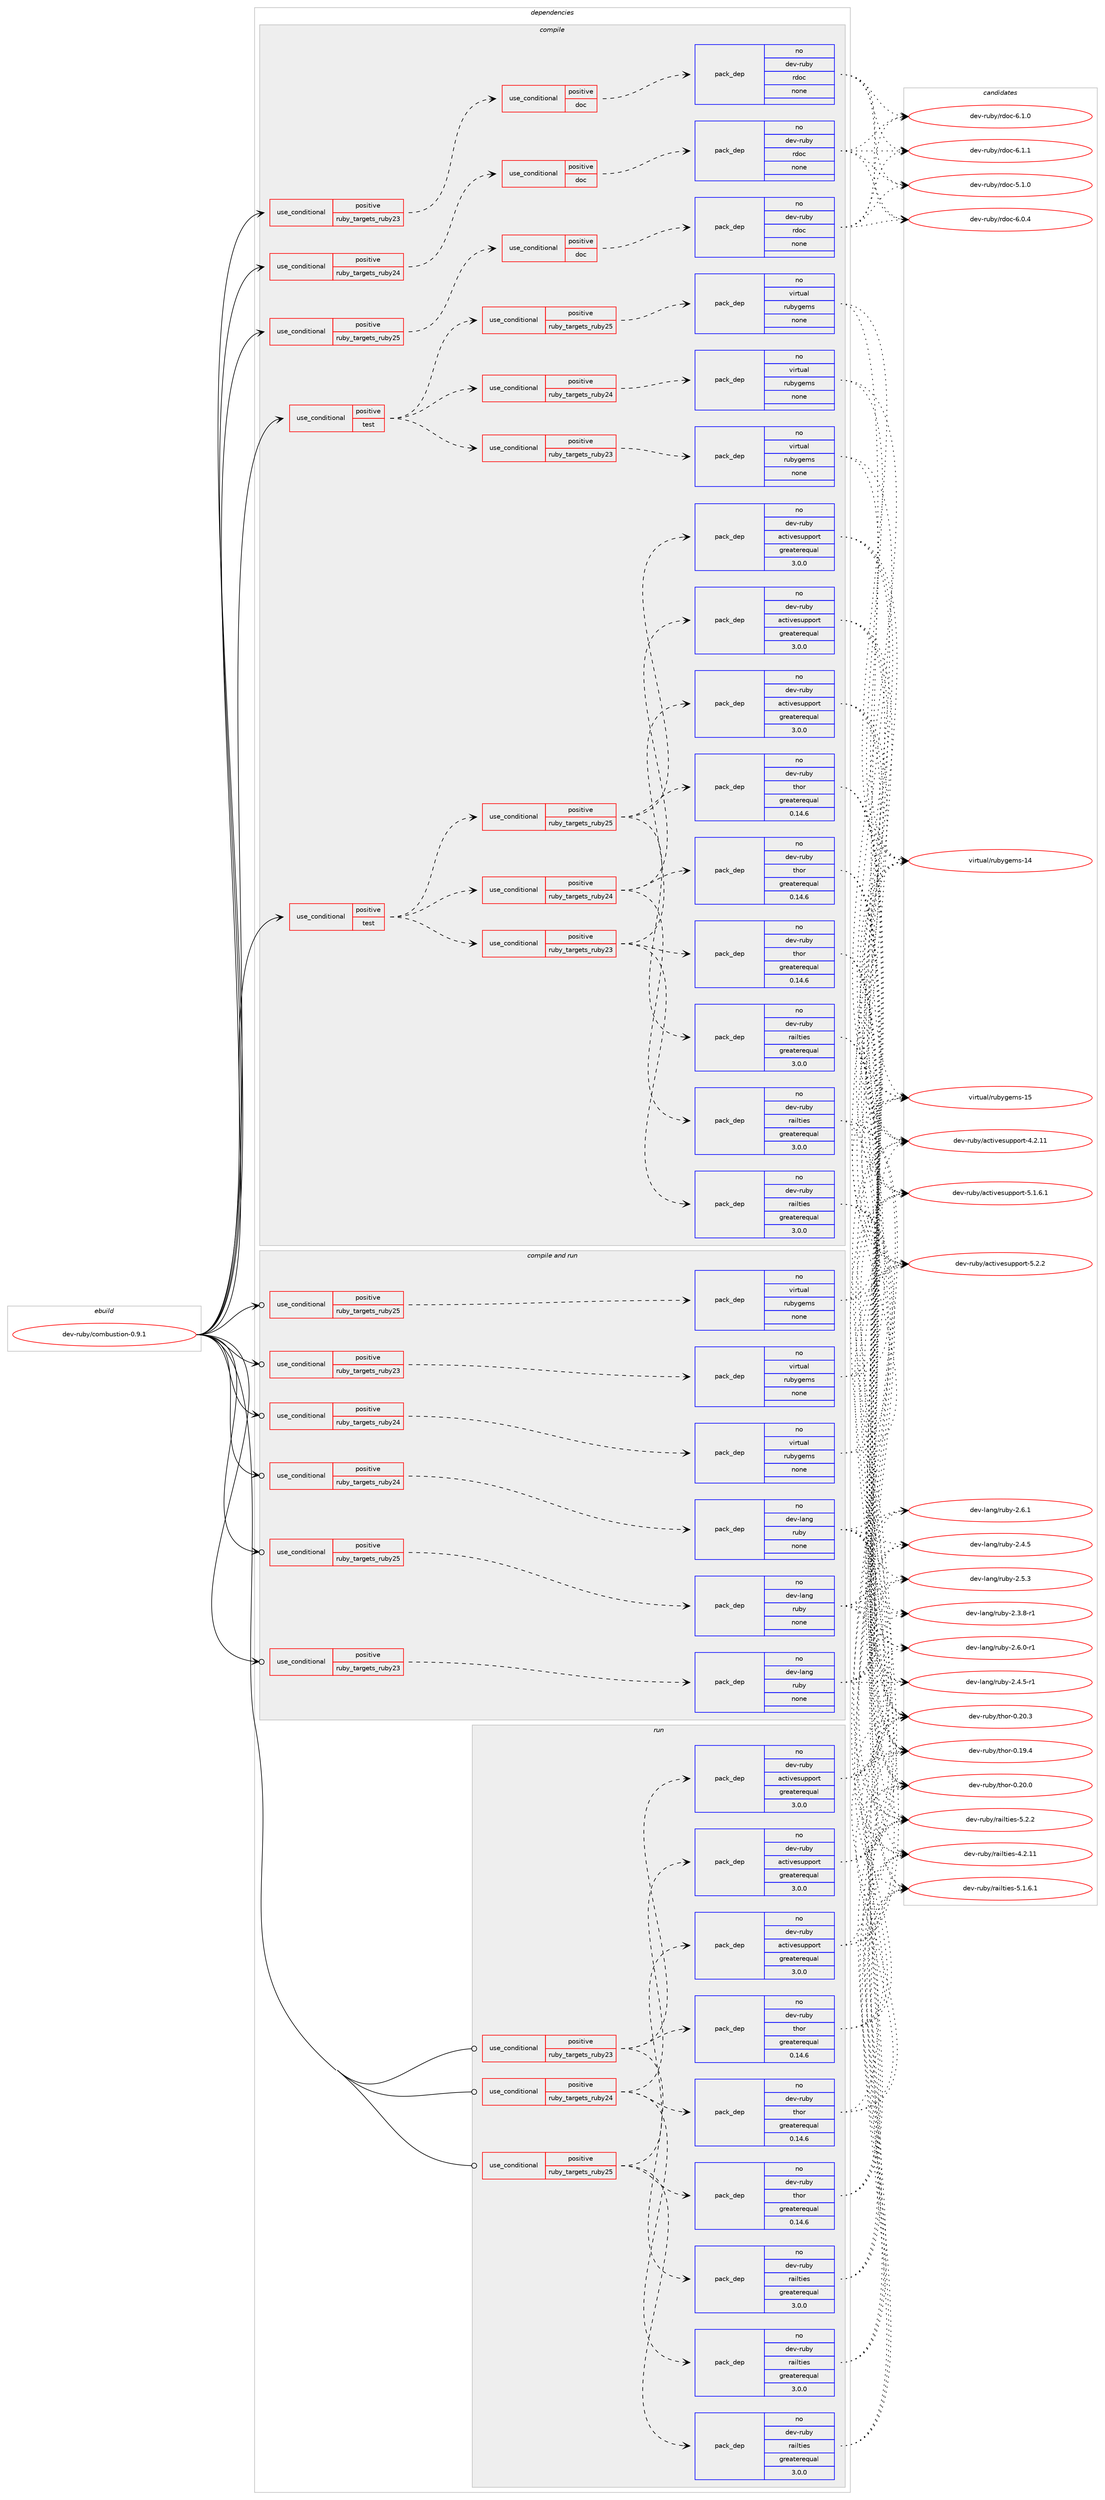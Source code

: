 digraph prolog {

# *************
# Graph options
# *************

newrank=true;
concentrate=true;
compound=true;
graph [rankdir=LR,fontname=Helvetica,fontsize=10,ranksep=1.5];#, ranksep=2.5, nodesep=0.2];
edge  [arrowhead=vee];
node  [fontname=Helvetica,fontsize=10];

# **********
# The ebuild
# **********

subgraph cluster_leftcol {
color=gray;
rank=same;
label=<<i>ebuild</i>>;
id [label="dev-ruby/combustion-0.9.1", color=red, width=4, href="../dev-ruby/combustion-0.9.1.svg"];
}

# ****************
# The dependencies
# ****************

subgraph cluster_midcol {
color=gray;
label=<<i>dependencies</i>>;
subgraph cluster_compile {
fillcolor="#eeeeee";
style=filled;
label=<<i>compile</i>>;
subgraph cond396725 {
dependency1487584 [label=<<TABLE BORDER="0" CELLBORDER="1" CELLSPACING="0" CELLPADDING="4"><TR><TD ROWSPAN="3" CELLPADDING="10">use_conditional</TD></TR><TR><TD>positive</TD></TR><TR><TD>ruby_targets_ruby23</TD></TR></TABLE>>, shape=none, color=red];
subgraph cond396726 {
dependency1487585 [label=<<TABLE BORDER="0" CELLBORDER="1" CELLSPACING="0" CELLPADDING="4"><TR><TD ROWSPAN="3" CELLPADDING="10">use_conditional</TD></TR><TR><TD>positive</TD></TR><TR><TD>doc</TD></TR></TABLE>>, shape=none, color=red];
subgraph pack1067415 {
dependency1487586 [label=<<TABLE BORDER="0" CELLBORDER="1" CELLSPACING="0" CELLPADDING="4" WIDTH="220"><TR><TD ROWSPAN="6" CELLPADDING="30">pack_dep</TD></TR><TR><TD WIDTH="110">no</TD></TR><TR><TD>dev-ruby</TD></TR><TR><TD>rdoc</TD></TR><TR><TD>none</TD></TR><TR><TD></TD></TR></TABLE>>, shape=none, color=blue];
}
dependency1487585:e -> dependency1487586:w [weight=20,style="dashed",arrowhead="vee"];
}
dependency1487584:e -> dependency1487585:w [weight=20,style="dashed",arrowhead="vee"];
}
id:e -> dependency1487584:w [weight=20,style="solid",arrowhead="vee"];
subgraph cond396727 {
dependency1487587 [label=<<TABLE BORDER="0" CELLBORDER="1" CELLSPACING="0" CELLPADDING="4"><TR><TD ROWSPAN="3" CELLPADDING="10">use_conditional</TD></TR><TR><TD>positive</TD></TR><TR><TD>ruby_targets_ruby24</TD></TR></TABLE>>, shape=none, color=red];
subgraph cond396728 {
dependency1487588 [label=<<TABLE BORDER="0" CELLBORDER="1" CELLSPACING="0" CELLPADDING="4"><TR><TD ROWSPAN="3" CELLPADDING="10">use_conditional</TD></TR><TR><TD>positive</TD></TR><TR><TD>doc</TD></TR></TABLE>>, shape=none, color=red];
subgraph pack1067416 {
dependency1487589 [label=<<TABLE BORDER="0" CELLBORDER="1" CELLSPACING="0" CELLPADDING="4" WIDTH="220"><TR><TD ROWSPAN="6" CELLPADDING="30">pack_dep</TD></TR><TR><TD WIDTH="110">no</TD></TR><TR><TD>dev-ruby</TD></TR><TR><TD>rdoc</TD></TR><TR><TD>none</TD></TR><TR><TD></TD></TR></TABLE>>, shape=none, color=blue];
}
dependency1487588:e -> dependency1487589:w [weight=20,style="dashed",arrowhead="vee"];
}
dependency1487587:e -> dependency1487588:w [weight=20,style="dashed",arrowhead="vee"];
}
id:e -> dependency1487587:w [weight=20,style="solid",arrowhead="vee"];
subgraph cond396729 {
dependency1487590 [label=<<TABLE BORDER="0" CELLBORDER="1" CELLSPACING="0" CELLPADDING="4"><TR><TD ROWSPAN="3" CELLPADDING="10">use_conditional</TD></TR><TR><TD>positive</TD></TR><TR><TD>ruby_targets_ruby25</TD></TR></TABLE>>, shape=none, color=red];
subgraph cond396730 {
dependency1487591 [label=<<TABLE BORDER="0" CELLBORDER="1" CELLSPACING="0" CELLPADDING="4"><TR><TD ROWSPAN="3" CELLPADDING="10">use_conditional</TD></TR><TR><TD>positive</TD></TR><TR><TD>doc</TD></TR></TABLE>>, shape=none, color=red];
subgraph pack1067417 {
dependency1487592 [label=<<TABLE BORDER="0" CELLBORDER="1" CELLSPACING="0" CELLPADDING="4" WIDTH="220"><TR><TD ROWSPAN="6" CELLPADDING="30">pack_dep</TD></TR><TR><TD WIDTH="110">no</TD></TR><TR><TD>dev-ruby</TD></TR><TR><TD>rdoc</TD></TR><TR><TD>none</TD></TR><TR><TD></TD></TR></TABLE>>, shape=none, color=blue];
}
dependency1487591:e -> dependency1487592:w [weight=20,style="dashed",arrowhead="vee"];
}
dependency1487590:e -> dependency1487591:w [weight=20,style="dashed",arrowhead="vee"];
}
id:e -> dependency1487590:w [weight=20,style="solid",arrowhead="vee"];
subgraph cond396731 {
dependency1487593 [label=<<TABLE BORDER="0" CELLBORDER="1" CELLSPACING="0" CELLPADDING="4"><TR><TD ROWSPAN="3" CELLPADDING="10">use_conditional</TD></TR><TR><TD>positive</TD></TR><TR><TD>test</TD></TR></TABLE>>, shape=none, color=red];
subgraph cond396732 {
dependency1487594 [label=<<TABLE BORDER="0" CELLBORDER="1" CELLSPACING="0" CELLPADDING="4"><TR><TD ROWSPAN="3" CELLPADDING="10">use_conditional</TD></TR><TR><TD>positive</TD></TR><TR><TD>ruby_targets_ruby23</TD></TR></TABLE>>, shape=none, color=red];
subgraph pack1067418 {
dependency1487595 [label=<<TABLE BORDER="0" CELLBORDER="1" CELLSPACING="0" CELLPADDING="4" WIDTH="220"><TR><TD ROWSPAN="6" CELLPADDING="30">pack_dep</TD></TR><TR><TD WIDTH="110">no</TD></TR><TR><TD>dev-ruby</TD></TR><TR><TD>activesupport</TD></TR><TR><TD>greaterequal</TD></TR><TR><TD>3.0.0</TD></TR></TABLE>>, shape=none, color=blue];
}
dependency1487594:e -> dependency1487595:w [weight=20,style="dashed",arrowhead="vee"];
subgraph pack1067419 {
dependency1487596 [label=<<TABLE BORDER="0" CELLBORDER="1" CELLSPACING="0" CELLPADDING="4" WIDTH="220"><TR><TD ROWSPAN="6" CELLPADDING="30">pack_dep</TD></TR><TR><TD WIDTH="110">no</TD></TR><TR><TD>dev-ruby</TD></TR><TR><TD>railties</TD></TR><TR><TD>greaterequal</TD></TR><TR><TD>3.0.0</TD></TR></TABLE>>, shape=none, color=blue];
}
dependency1487594:e -> dependency1487596:w [weight=20,style="dashed",arrowhead="vee"];
subgraph pack1067420 {
dependency1487597 [label=<<TABLE BORDER="0" CELLBORDER="1" CELLSPACING="0" CELLPADDING="4" WIDTH="220"><TR><TD ROWSPAN="6" CELLPADDING="30">pack_dep</TD></TR><TR><TD WIDTH="110">no</TD></TR><TR><TD>dev-ruby</TD></TR><TR><TD>thor</TD></TR><TR><TD>greaterequal</TD></TR><TR><TD>0.14.6</TD></TR></TABLE>>, shape=none, color=blue];
}
dependency1487594:e -> dependency1487597:w [weight=20,style="dashed",arrowhead="vee"];
}
dependency1487593:e -> dependency1487594:w [weight=20,style="dashed",arrowhead="vee"];
subgraph cond396733 {
dependency1487598 [label=<<TABLE BORDER="0" CELLBORDER="1" CELLSPACING="0" CELLPADDING="4"><TR><TD ROWSPAN="3" CELLPADDING="10">use_conditional</TD></TR><TR><TD>positive</TD></TR><TR><TD>ruby_targets_ruby24</TD></TR></TABLE>>, shape=none, color=red];
subgraph pack1067421 {
dependency1487599 [label=<<TABLE BORDER="0" CELLBORDER="1" CELLSPACING="0" CELLPADDING="4" WIDTH="220"><TR><TD ROWSPAN="6" CELLPADDING="30">pack_dep</TD></TR><TR><TD WIDTH="110">no</TD></TR><TR><TD>dev-ruby</TD></TR><TR><TD>activesupport</TD></TR><TR><TD>greaterequal</TD></TR><TR><TD>3.0.0</TD></TR></TABLE>>, shape=none, color=blue];
}
dependency1487598:e -> dependency1487599:w [weight=20,style="dashed",arrowhead="vee"];
subgraph pack1067422 {
dependency1487600 [label=<<TABLE BORDER="0" CELLBORDER="1" CELLSPACING="0" CELLPADDING="4" WIDTH="220"><TR><TD ROWSPAN="6" CELLPADDING="30">pack_dep</TD></TR><TR><TD WIDTH="110">no</TD></TR><TR><TD>dev-ruby</TD></TR><TR><TD>railties</TD></TR><TR><TD>greaterequal</TD></TR><TR><TD>3.0.0</TD></TR></TABLE>>, shape=none, color=blue];
}
dependency1487598:e -> dependency1487600:w [weight=20,style="dashed",arrowhead="vee"];
subgraph pack1067423 {
dependency1487601 [label=<<TABLE BORDER="0" CELLBORDER="1" CELLSPACING="0" CELLPADDING="4" WIDTH="220"><TR><TD ROWSPAN="6" CELLPADDING="30">pack_dep</TD></TR><TR><TD WIDTH="110">no</TD></TR><TR><TD>dev-ruby</TD></TR><TR><TD>thor</TD></TR><TR><TD>greaterequal</TD></TR><TR><TD>0.14.6</TD></TR></TABLE>>, shape=none, color=blue];
}
dependency1487598:e -> dependency1487601:w [weight=20,style="dashed",arrowhead="vee"];
}
dependency1487593:e -> dependency1487598:w [weight=20,style="dashed",arrowhead="vee"];
subgraph cond396734 {
dependency1487602 [label=<<TABLE BORDER="0" CELLBORDER="1" CELLSPACING="0" CELLPADDING="4"><TR><TD ROWSPAN="3" CELLPADDING="10">use_conditional</TD></TR><TR><TD>positive</TD></TR><TR><TD>ruby_targets_ruby25</TD></TR></TABLE>>, shape=none, color=red];
subgraph pack1067424 {
dependency1487603 [label=<<TABLE BORDER="0" CELLBORDER="1" CELLSPACING="0" CELLPADDING="4" WIDTH="220"><TR><TD ROWSPAN="6" CELLPADDING="30">pack_dep</TD></TR><TR><TD WIDTH="110">no</TD></TR><TR><TD>dev-ruby</TD></TR><TR><TD>activesupport</TD></TR><TR><TD>greaterequal</TD></TR><TR><TD>3.0.0</TD></TR></TABLE>>, shape=none, color=blue];
}
dependency1487602:e -> dependency1487603:w [weight=20,style="dashed",arrowhead="vee"];
subgraph pack1067425 {
dependency1487604 [label=<<TABLE BORDER="0" CELLBORDER="1" CELLSPACING="0" CELLPADDING="4" WIDTH="220"><TR><TD ROWSPAN="6" CELLPADDING="30">pack_dep</TD></TR><TR><TD WIDTH="110">no</TD></TR><TR><TD>dev-ruby</TD></TR><TR><TD>railties</TD></TR><TR><TD>greaterequal</TD></TR><TR><TD>3.0.0</TD></TR></TABLE>>, shape=none, color=blue];
}
dependency1487602:e -> dependency1487604:w [weight=20,style="dashed",arrowhead="vee"];
subgraph pack1067426 {
dependency1487605 [label=<<TABLE BORDER="0" CELLBORDER="1" CELLSPACING="0" CELLPADDING="4" WIDTH="220"><TR><TD ROWSPAN="6" CELLPADDING="30">pack_dep</TD></TR><TR><TD WIDTH="110">no</TD></TR><TR><TD>dev-ruby</TD></TR><TR><TD>thor</TD></TR><TR><TD>greaterequal</TD></TR><TR><TD>0.14.6</TD></TR></TABLE>>, shape=none, color=blue];
}
dependency1487602:e -> dependency1487605:w [weight=20,style="dashed",arrowhead="vee"];
}
dependency1487593:e -> dependency1487602:w [weight=20,style="dashed",arrowhead="vee"];
}
id:e -> dependency1487593:w [weight=20,style="solid",arrowhead="vee"];
subgraph cond396735 {
dependency1487606 [label=<<TABLE BORDER="0" CELLBORDER="1" CELLSPACING="0" CELLPADDING="4"><TR><TD ROWSPAN="3" CELLPADDING="10">use_conditional</TD></TR><TR><TD>positive</TD></TR><TR><TD>test</TD></TR></TABLE>>, shape=none, color=red];
subgraph cond396736 {
dependency1487607 [label=<<TABLE BORDER="0" CELLBORDER="1" CELLSPACING="0" CELLPADDING="4"><TR><TD ROWSPAN="3" CELLPADDING="10">use_conditional</TD></TR><TR><TD>positive</TD></TR><TR><TD>ruby_targets_ruby23</TD></TR></TABLE>>, shape=none, color=red];
subgraph pack1067427 {
dependency1487608 [label=<<TABLE BORDER="0" CELLBORDER="1" CELLSPACING="0" CELLPADDING="4" WIDTH="220"><TR><TD ROWSPAN="6" CELLPADDING="30">pack_dep</TD></TR><TR><TD WIDTH="110">no</TD></TR><TR><TD>virtual</TD></TR><TR><TD>rubygems</TD></TR><TR><TD>none</TD></TR><TR><TD></TD></TR></TABLE>>, shape=none, color=blue];
}
dependency1487607:e -> dependency1487608:w [weight=20,style="dashed",arrowhead="vee"];
}
dependency1487606:e -> dependency1487607:w [weight=20,style="dashed",arrowhead="vee"];
subgraph cond396737 {
dependency1487609 [label=<<TABLE BORDER="0" CELLBORDER="1" CELLSPACING="0" CELLPADDING="4"><TR><TD ROWSPAN="3" CELLPADDING="10">use_conditional</TD></TR><TR><TD>positive</TD></TR><TR><TD>ruby_targets_ruby24</TD></TR></TABLE>>, shape=none, color=red];
subgraph pack1067428 {
dependency1487610 [label=<<TABLE BORDER="0" CELLBORDER="1" CELLSPACING="0" CELLPADDING="4" WIDTH="220"><TR><TD ROWSPAN="6" CELLPADDING="30">pack_dep</TD></TR><TR><TD WIDTH="110">no</TD></TR><TR><TD>virtual</TD></TR><TR><TD>rubygems</TD></TR><TR><TD>none</TD></TR><TR><TD></TD></TR></TABLE>>, shape=none, color=blue];
}
dependency1487609:e -> dependency1487610:w [weight=20,style="dashed",arrowhead="vee"];
}
dependency1487606:e -> dependency1487609:w [weight=20,style="dashed",arrowhead="vee"];
subgraph cond396738 {
dependency1487611 [label=<<TABLE BORDER="0" CELLBORDER="1" CELLSPACING="0" CELLPADDING="4"><TR><TD ROWSPAN="3" CELLPADDING="10">use_conditional</TD></TR><TR><TD>positive</TD></TR><TR><TD>ruby_targets_ruby25</TD></TR></TABLE>>, shape=none, color=red];
subgraph pack1067429 {
dependency1487612 [label=<<TABLE BORDER="0" CELLBORDER="1" CELLSPACING="0" CELLPADDING="4" WIDTH="220"><TR><TD ROWSPAN="6" CELLPADDING="30">pack_dep</TD></TR><TR><TD WIDTH="110">no</TD></TR><TR><TD>virtual</TD></TR><TR><TD>rubygems</TD></TR><TR><TD>none</TD></TR><TR><TD></TD></TR></TABLE>>, shape=none, color=blue];
}
dependency1487611:e -> dependency1487612:w [weight=20,style="dashed",arrowhead="vee"];
}
dependency1487606:e -> dependency1487611:w [weight=20,style="dashed",arrowhead="vee"];
}
id:e -> dependency1487606:w [weight=20,style="solid",arrowhead="vee"];
}
subgraph cluster_compileandrun {
fillcolor="#eeeeee";
style=filled;
label=<<i>compile and run</i>>;
subgraph cond396739 {
dependency1487613 [label=<<TABLE BORDER="0" CELLBORDER="1" CELLSPACING="0" CELLPADDING="4"><TR><TD ROWSPAN="3" CELLPADDING="10">use_conditional</TD></TR><TR><TD>positive</TD></TR><TR><TD>ruby_targets_ruby23</TD></TR></TABLE>>, shape=none, color=red];
subgraph pack1067430 {
dependency1487614 [label=<<TABLE BORDER="0" CELLBORDER="1" CELLSPACING="0" CELLPADDING="4" WIDTH="220"><TR><TD ROWSPAN="6" CELLPADDING="30">pack_dep</TD></TR><TR><TD WIDTH="110">no</TD></TR><TR><TD>dev-lang</TD></TR><TR><TD>ruby</TD></TR><TR><TD>none</TD></TR><TR><TD></TD></TR></TABLE>>, shape=none, color=blue];
}
dependency1487613:e -> dependency1487614:w [weight=20,style="dashed",arrowhead="vee"];
}
id:e -> dependency1487613:w [weight=20,style="solid",arrowhead="odotvee"];
subgraph cond396740 {
dependency1487615 [label=<<TABLE BORDER="0" CELLBORDER="1" CELLSPACING="0" CELLPADDING="4"><TR><TD ROWSPAN="3" CELLPADDING="10">use_conditional</TD></TR><TR><TD>positive</TD></TR><TR><TD>ruby_targets_ruby23</TD></TR></TABLE>>, shape=none, color=red];
subgraph pack1067431 {
dependency1487616 [label=<<TABLE BORDER="0" CELLBORDER="1" CELLSPACING="0" CELLPADDING="4" WIDTH="220"><TR><TD ROWSPAN="6" CELLPADDING="30">pack_dep</TD></TR><TR><TD WIDTH="110">no</TD></TR><TR><TD>virtual</TD></TR><TR><TD>rubygems</TD></TR><TR><TD>none</TD></TR><TR><TD></TD></TR></TABLE>>, shape=none, color=blue];
}
dependency1487615:e -> dependency1487616:w [weight=20,style="dashed",arrowhead="vee"];
}
id:e -> dependency1487615:w [weight=20,style="solid",arrowhead="odotvee"];
subgraph cond396741 {
dependency1487617 [label=<<TABLE BORDER="0" CELLBORDER="1" CELLSPACING="0" CELLPADDING="4"><TR><TD ROWSPAN="3" CELLPADDING="10">use_conditional</TD></TR><TR><TD>positive</TD></TR><TR><TD>ruby_targets_ruby24</TD></TR></TABLE>>, shape=none, color=red];
subgraph pack1067432 {
dependency1487618 [label=<<TABLE BORDER="0" CELLBORDER="1" CELLSPACING="0" CELLPADDING="4" WIDTH="220"><TR><TD ROWSPAN="6" CELLPADDING="30">pack_dep</TD></TR><TR><TD WIDTH="110">no</TD></TR><TR><TD>dev-lang</TD></TR><TR><TD>ruby</TD></TR><TR><TD>none</TD></TR><TR><TD></TD></TR></TABLE>>, shape=none, color=blue];
}
dependency1487617:e -> dependency1487618:w [weight=20,style="dashed",arrowhead="vee"];
}
id:e -> dependency1487617:w [weight=20,style="solid",arrowhead="odotvee"];
subgraph cond396742 {
dependency1487619 [label=<<TABLE BORDER="0" CELLBORDER="1" CELLSPACING="0" CELLPADDING="4"><TR><TD ROWSPAN="3" CELLPADDING="10">use_conditional</TD></TR><TR><TD>positive</TD></TR><TR><TD>ruby_targets_ruby24</TD></TR></TABLE>>, shape=none, color=red];
subgraph pack1067433 {
dependency1487620 [label=<<TABLE BORDER="0" CELLBORDER="1" CELLSPACING="0" CELLPADDING="4" WIDTH="220"><TR><TD ROWSPAN="6" CELLPADDING="30">pack_dep</TD></TR><TR><TD WIDTH="110">no</TD></TR><TR><TD>virtual</TD></TR><TR><TD>rubygems</TD></TR><TR><TD>none</TD></TR><TR><TD></TD></TR></TABLE>>, shape=none, color=blue];
}
dependency1487619:e -> dependency1487620:w [weight=20,style="dashed",arrowhead="vee"];
}
id:e -> dependency1487619:w [weight=20,style="solid",arrowhead="odotvee"];
subgraph cond396743 {
dependency1487621 [label=<<TABLE BORDER="0" CELLBORDER="1" CELLSPACING="0" CELLPADDING="4"><TR><TD ROWSPAN="3" CELLPADDING="10">use_conditional</TD></TR><TR><TD>positive</TD></TR><TR><TD>ruby_targets_ruby25</TD></TR></TABLE>>, shape=none, color=red];
subgraph pack1067434 {
dependency1487622 [label=<<TABLE BORDER="0" CELLBORDER="1" CELLSPACING="0" CELLPADDING="4" WIDTH="220"><TR><TD ROWSPAN="6" CELLPADDING="30">pack_dep</TD></TR><TR><TD WIDTH="110">no</TD></TR><TR><TD>dev-lang</TD></TR><TR><TD>ruby</TD></TR><TR><TD>none</TD></TR><TR><TD></TD></TR></TABLE>>, shape=none, color=blue];
}
dependency1487621:e -> dependency1487622:w [weight=20,style="dashed",arrowhead="vee"];
}
id:e -> dependency1487621:w [weight=20,style="solid",arrowhead="odotvee"];
subgraph cond396744 {
dependency1487623 [label=<<TABLE BORDER="0" CELLBORDER="1" CELLSPACING="0" CELLPADDING="4"><TR><TD ROWSPAN="3" CELLPADDING="10">use_conditional</TD></TR><TR><TD>positive</TD></TR><TR><TD>ruby_targets_ruby25</TD></TR></TABLE>>, shape=none, color=red];
subgraph pack1067435 {
dependency1487624 [label=<<TABLE BORDER="0" CELLBORDER="1" CELLSPACING="0" CELLPADDING="4" WIDTH="220"><TR><TD ROWSPAN="6" CELLPADDING="30">pack_dep</TD></TR><TR><TD WIDTH="110">no</TD></TR><TR><TD>virtual</TD></TR><TR><TD>rubygems</TD></TR><TR><TD>none</TD></TR><TR><TD></TD></TR></TABLE>>, shape=none, color=blue];
}
dependency1487623:e -> dependency1487624:w [weight=20,style="dashed",arrowhead="vee"];
}
id:e -> dependency1487623:w [weight=20,style="solid",arrowhead="odotvee"];
}
subgraph cluster_run {
fillcolor="#eeeeee";
style=filled;
label=<<i>run</i>>;
subgraph cond396745 {
dependency1487625 [label=<<TABLE BORDER="0" CELLBORDER="1" CELLSPACING="0" CELLPADDING="4"><TR><TD ROWSPAN="3" CELLPADDING="10">use_conditional</TD></TR><TR><TD>positive</TD></TR><TR><TD>ruby_targets_ruby23</TD></TR></TABLE>>, shape=none, color=red];
subgraph pack1067436 {
dependency1487626 [label=<<TABLE BORDER="0" CELLBORDER="1" CELLSPACING="0" CELLPADDING="4" WIDTH="220"><TR><TD ROWSPAN="6" CELLPADDING="30">pack_dep</TD></TR><TR><TD WIDTH="110">no</TD></TR><TR><TD>dev-ruby</TD></TR><TR><TD>activesupport</TD></TR><TR><TD>greaterequal</TD></TR><TR><TD>3.0.0</TD></TR></TABLE>>, shape=none, color=blue];
}
dependency1487625:e -> dependency1487626:w [weight=20,style="dashed",arrowhead="vee"];
subgraph pack1067437 {
dependency1487627 [label=<<TABLE BORDER="0" CELLBORDER="1" CELLSPACING="0" CELLPADDING="4" WIDTH="220"><TR><TD ROWSPAN="6" CELLPADDING="30">pack_dep</TD></TR><TR><TD WIDTH="110">no</TD></TR><TR><TD>dev-ruby</TD></TR><TR><TD>railties</TD></TR><TR><TD>greaterequal</TD></TR><TR><TD>3.0.0</TD></TR></TABLE>>, shape=none, color=blue];
}
dependency1487625:e -> dependency1487627:w [weight=20,style="dashed",arrowhead="vee"];
subgraph pack1067438 {
dependency1487628 [label=<<TABLE BORDER="0" CELLBORDER="1" CELLSPACING="0" CELLPADDING="4" WIDTH="220"><TR><TD ROWSPAN="6" CELLPADDING="30">pack_dep</TD></TR><TR><TD WIDTH="110">no</TD></TR><TR><TD>dev-ruby</TD></TR><TR><TD>thor</TD></TR><TR><TD>greaterequal</TD></TR><TR><TD>0.14.6</TD></TR></TABLE>>, shape=none, color=blue];
}
dependency1487625:e -> dependency1487628:w [weight=20,style="dashed",arrowhead="vee"];
}
id:e -> dependency1487625:w [weight=20,style="solid",arrowhead="odot"];
subgraph cond396746 {
dependency1487629 [label=<<TABLE BORDER="0" CELLBORDER="1" CELLSPACING="0" CELLPADDING="4"><TR><TD ROWSPAN="3" CELLPADDING="10">use_conditional</TD></TR><TR><TD>positive</TD></TR><TR><TD>ruby_targets_ruby24</TD></TR></TABLE>>, shape=none, color=red];
subgraph pack1067439 {
dependency1487630 [label=<<TABLE BORDER="0" CELLBORDER="1" CELLSPACING="0" CELLPADDING="4" WIDTH="220"><TR><TD ROWSPAN="6" CELLPADDING="30">pack_dep</TD></TR><TR><TD WIDTH="110">no</TD></TR><TR><TD>dev-ruby</TD></TR><TR><TD>activesupport</TD></TR><TR><TD>greaterequal</TD></TR><TR><TD>3.0.0</TD></TR></TABLE>>, shape=none, color=blue];
}
dependency1487629:e -> dependency1487630:w [weight=20,style="dashed",arrowhead="vee"];
subgraph pack1067440 {
dependency1487631 [label=<<TABLE BORDER="0" CELLBORDER="1" CELLSPACING="0" CELLPADDING="4" WIDTH="220"><TR><TD ROWSPAN="6" CELLPADDING="30">pack_dep</TD></TR><TR><TD WIDTH="110">no</TD></TR><TR><TD>dev-ruby</TD></TR><TR><TD>railties</TD></TR><TR><TD>greaterequal</TD></TR><TR><TD>3.0.0</TD></TR></TABLE>>, shape=none, color=blue];
}
dependency1487629:e -> dependency1487631:w [weight=20,style="dashed",arrowhead="vee"];
subgraph pack1067441 {
dependency1487632 [label=<<TABLE BORDER="0" CELLBORDER="1" CELLSPACING="0" CELLPADDING="4" WIDTH="220"><TR><TD ROWSPAN="6" CELLPADDING="30">pack_dep</TD></TR><TR><TD WIDTH="110">no</TD></TR><TR><TD>dev-ruby</TD></TR><TR><TD>thor</TD></TR><TR><TD>greaterequal</TD></TR><TR><TD>0.14.6</TD></TR></TABLE>>, shape=none, color=blue];
}
dependency1487629:e -> dependency1487632:w [weight=20,style="dashed",arrowhead="vee"];
}
id:e -> dependency1487629:w [weight=20,style="solid",arrowhead="odot"];
subgraph cond396747 {
dependency1487633 [label=<<TABLE BORDER="0" CELLBORDER="1" CELLSPACING="0" CELLPADDING="4"><TR><TD ROWSPAN="3" CELLPADDING="10">use_conditional</TD></TR><TR><TD>positive</TD></TR><TR><TD>ruby_targets_ruby25</TD></TR></TABLE>>, shape=none, color=red];
subgraph pack1067442 {
dependency1487634 [label=<<TABLE BORDER="0" CELLBORDER="1" CELLSPACING="0" CELLPADDING="4" WIDTH="220"><TR><TD ROWSPAN="6" CELLPADDING="30">pack_dep</TD></TR><TR><TD WIDTH="110">no</TD></TR><TR><TD>dev-ruby</TD></TR><TR><TD>activesupport</TD></TR><TR><TD>greaterequal</TD></TR><TR><TD>3.0.0</TD></TR></TABLE>>, shape=none, color=blue];
}
dependency1487633:e -> dependency1487634:w [weight=20,style="dashed",arrowhead="vee"];
subgraph pack1067443 {
dependency1487635 [label=<<TABLE BORDER="0" CELLBORDER="1" CELLSPACING="0" CELLPADDING="4" WIDTH="220"><TR><TD ROWSPAN="6" CELLPADDING="30">pack_dep</TD></TR><TR><TD WIDTH="110">no</TD></TR><TR><TD>dev-ruby</TD></TR><TR><TD>railties</TD></TR><TR><TD>greaterequal</TD></TR><TR><TD>3.0.0</TD></TR></TABLE>>, shape=none, color=blue];
}
dependency1487633:e -> dependency1487635:w [weight=20,style="dashed",arrowhead="vee"];
subgraph pack1067444 {
dependency1487636 [label=<<TABLE BORDER="0" CELLBORDER="1" CELLSPACING="0" CELLPADDING="4" WIDTH="220"><TR><TD ROWSPAN="6" CELLPADDING="30">pack_dep</TD></TR><TR><TD WIDTH="110">no</TD></TR><TR><TD>dev-ruby</TD></TR><TR><TD>thor</TD></TR><TR><TD>greaterequal</TD></TR><TR><TD>0.14.6</TD></TR></TABLE>>, shape=none, color=blue];
}
dependency1487633:e -> dependency1487636:w [weight=20,style="dashed",arrowhead="vee"];
}
id:e -> dependency1487633:w [weight=20,style="solid",arrowhead="odot"];
}
}

# **************
# The candidates
# **************

subgraph cluster_choices {
rank=same;
color=gray;
label=<<i>candidates</i>>;

subgraph choice1067415 {
color=black;
nodesep=1;
choice10010111845114117981214711410011199455346494648 [label="dev-ruby/rdoc-5.1.0", color=red, width=4,href="../dev-ruby/rdoc-5.1.0.svg"];
choice10010111845114117981214711410011199455446484652 [label="dev-ruby/rdoc-6.0.4", color=red, width=4,href="../dev-ruby/rdoc-6.0.4.svg"];
choice10010111845114117981214711410011199455446494648 [label="dev-ruby/rdoc-6.1.0", color=red, width=4,href="../dev-ruby/rdoc-6.1.0.svg"];
choice10010111845114117981214711410011199455446494649 [label="dev-ruby/rdoc-6.1.1", color=red, width=4,href="../dev-ruby/rdoc-6.1.1.svg"];
dependency1487586:e -> choice10010111845114117981214711410011199455346494648:w [style=dotted,weight="100"];
dependency1487586:e -> choice10010111845114117981214711410011199455446484652:w [style=dotted,weight="100"];
dependency1487586:e -> choice10010111845114117981214711410011199455446494648:w [style=dotted,weight="100"];
dependency1487586:e -> choice10010111845114117981214711410011199455446494649:w [style=dotted,weight="100"];
}
subgraph choice1067416 {
color=black;
nodesep=1;
choice10010111845114117981214711410011199455346494648 [label="dev-ruby/rdoc-5.1.0", color=red, width=4,href="../dev-ruby/rdoc-5.1.0.svg"];
choice10010111845114117981214711410011199455446484652 [label="dev-ruby/rdoc-6.0.4", color=red, width=4,href="../dev-ruby/rdoc-6.0.4.svg"];
choice10010111845114117981214711410011199455446494648 [label="dev-ruby/rdoc-6.1.0", color=red, width=4,href="../dev-ruby/rdoc-6.1.0.svg"];
choice10010111845114117981214711410011199455446494649 [label="dev-ruby/rdoc-6.1.1", color=red, width=4,href="../dev-ruby/rdoc-6.1.1.svg"];
dependency1487589:e -> choice10010111845114117981214711410011199455346494648:w [style=dotted,weight="100"];
dependency1487589:e -> choice10010111845114117981214711410011199455446484652:w [style=dotted,weight="100"];
dependency1487589:e -> choice10010111845114117981214711410011199455446494648:w [style=dotted,weight="100"];
dependency1487589:e -> choice10010111845114117981214711410011199455446494649:w [style=dotted,weight="100"];
}
subgraph choice1067417 {
color=black;
nodesep=1;
choice10010111845114117981214711410011199455346494648 [label="dev-ruby/rdoc-5.1.0", color=red, width=4,href="../dev-ruby/rdoc-5.1.0.svg"];
choice10010111845114117981214711410011199455446484652 [label="dev-ruby/rdoc-6.0.4", color=red, width=4,href="../dev-ruby/rdoc-6.0.4.svg"];
choice10010111845114117981214711410011199455446494648 [label="dev-ruby/rdoc-6.1.0", color=red, width=4,href="../dev-ruby/rdoc-6.1.0.svg"];
choice10010111845114117981214711410011199455446494649 [label="dev-ruby/rdoc-6.1.1", color=red, width=4,href="../dev-ruby/rdoc-6.1.1.svg"];
dependency1487592:e -> choice10010111845114117981214711410011199455346494648:w [style=dotted,weight="100"];
dependency1487592:e -> choice10010111845114117981214711410011199455446484652:w [style=dotted,weight="100"];
dependency1487592:e -> choice10010111845114117981214711410011199455446494648:w [style=dotted,weight="100"];
dependency1487592:e -> choice10010111845114117981214711410011199455446494649:w [style=dotted,weight="100"];
}
subgraph choice1067418 {
color=black;
nodesep=1;
choice100101118451141179812147979911610511810111511711211211111411645524650464949 [label="dev-ruby/activesupport-4.2.11", color=red, width=4,href="../dev-ruby/activesupport-4.2.11.svg"];
choice10010111845114117981214797991161051181011151171121121111141164553464946544649 [label="dev-ruby/activesupport-5.1.6.1", color=red, width=4,href="../dev-ruby/activesupport-5.1.6.1.svg"];
choice1001011184511411798121479799116105118101115117112112111114116455346504650 [label="dev-ruby/activesupport-5.2.2", color=red, width=4,href="../dev-ruby/activesupport-5.2.2.svg"];
dependency1487595:e -> choice100101118451141179812147979911610511810111511711211211111411645524650464949:w [style=dotted,weight="100"];
dependency1487595:e -> choice10010111845114117981214797991161051181011151171121121111141164553464946544649:w [style=dotted,weight="100"];
dependency1487595:e -> choice1001011184511411798121479799116105118101115117112112111114116455346504650:w [style=dotted,weight="100"];
}
subgraph choice1067419 {
color=black;
nodesep=1;
choice1001011184511411798121471149710510811610510111545524650464949 [label="dev-ruby/railties-4.2.11", color=red, width=4,href="../dev-ruby/railties-4.2.11.svg"];
choice100101118451141179812147114971051081161051011154553464946544649 [label="dev-ruby/railties-5.1.6.1", color=red, width=4,href="../dev-ruby/railties-5.1.6.1.svg"];
choice10010111845114117981214711497105108116105101115455346504650 [label="dev-ruby/railties-5.2.2", color=red, width=4,href="../dev-ruby/railties-5.2.2.svg"];
dependency1487596:e -> choice1001011184511411798121471149710510811610510111545524650464949:w [style=dotted,weight="100"];
dependency1487596:e -> choice100101118451141179812147114971051081161051011154553464946544649:w [style=dotted,weight="100"];
dependency1487596:e -> choice10010111845114117981214711497105108116105101115455346504650:w [style=dotted,weight="100"];
}
subgraph choice1067420 {
color=black;
nodesep=1;
choice10010111845114117981214711610411111445484649574652 [label="dev-ruby/thor-0.19.4", color=red, width=4,href="../dev-ruby/thor-0.19.4.svg"];
choice10010111845114117981214711610411111445484650484648 [label="dev-ruby/thor-0.20.0", color=red, width=4,href="../dev-ruby/thor-0.20.0.svg"];
choice10010111845114117981214711610411111445484650484651 [label="dev-ruby/thor-0.20.3", color=red, width=4,href="../dev-ruby/thor-0.20.3.svg"];
dependency1487597:e -> choice10010111845114117981214711610411111445484649574652:w [style=dotted,weight="100"];
dependency1487597:e -> choice10010111845114117981214711610411111445484650484648:w [style=dotted,weight="100"];
dependency1487597:e -> choice10010111845114117981214711610411111445484650484651:w [style=dotted,weight="100"];
}
subgraph choice1067421 {
color=black;
nodesep=1;
choice100101118451141179812147979911610511810111511711211211111411645524650464949 [label="dev-ruby/activesupport-4.2.11", color=red, width=4,href="../dev-ruby/activesupport-4.2.11.svg"];
choice10010111845114117981214797991161051181011151171121121111141164553464946544649 [label="dev-ruby/activesupport-5.1.6.1", color=red, width=4,href="../dev-ruby/activesupport-5.1.6.1.svg"];
choice1001011184511411798121479799116105118101115117112112111114116455346504650 [label="dev-ruby/activesupport-5.2.2", color=red, width=4,href="../dev-ruby/activesupport-5.2.2.svg"];
dependency1487599:e -> choice100101118451141179812147979911610511810111511711211211111411645524650464949:w [style=dotted,weight="100"];
dependency1487599:e -> choice10010111845114117981214797991161051181011151171121121111141164553464946544649:w [style=dotted,weight="100"];
dependency1487599:e -> choice1001011184511411798121479799116105118101115117112112111114116455346504650:w [style=dotted,weight="100"];
}
subgraph choice1067422 {
color=black;
nodesep=1;
choice1001011184511411798121471149710510811610510111545524650464949 [label="dev-ruby/railties-4.2.11", color=red, width=4,href="../dev-ruby/railties-4.2.11.svg"];
choice100101118451141179812147114971051081161051011154553464946544649 [label="dev-ruby/railties-5.1.6.1", color=red, width=4,href="../dev-ruby/railties-5.1.6.1.svg"];
choice10010111845114117981214711497105108116105101115455346504650 [label="dev-ruby/railties-5.2.2", color=red, width=4,href="../dev-ruby/railties-5.2.2.svg"];
dependency1487600:e -> choice1001011184511411798121471149710510811610510111545524650464949:w [style=dotted,weight="100"];
dependency1487600:e -> choice100101118451141179812147114971051081161051011154553464946544649:w [style=dotted,weight="100"];
dependency1487600:e -> choice10010111845114117981214711497105108116105101115455346504650:w [style=dotted,weight="100"];
}
subgraph choice1067423 {
color=black;
nodesep=1;
choice10010111845114117981214711610411111445484649574652 [label="dev-ruby/thor-0.19.4", color=red, width=4,href="../dev-ruby/thor-0.19.4.svg"];
choice10010111845114117981214711610411111445484650484648 [label="dev-ruby/thor-0.20.0", color=red, width=4,href="../dev-ruby/thor-0.20.0.svg"];
choice10010111845114117981214711610411111445484650484651 [label="dev-ruby/thor-0.20.3", color=red, width=4,href="../dev-ruby/thor-0.20.3.svg"];
dependency1487601:e -> choice10010111845114117981214711610411111445484649574652:w [style=dotted,weight="100"];
dependency1487601:e -> choice10010111845114117981214711610411111445484650484648:w [style=dotted,weight="100"];
dependency1487601:e -> choice10010111845114117981214711610411111445484650484651:w [style=dotted,weight="100"];
}
subgraph choice1067424 {
color=black;
nodesep=1;
choice100101118451141179812147979911610511810111511711211211111411645524650464949 [label="dev-ruby/activesupport-4.2.11", color=red, width=4,href="../dev-ruby/activesupport-4.2.11.svg"];
choice10010111845114117981214797991161051181011151171121121111141164553464946544649 [label="dev-ruby/activesupport-5.1.6.1", color=red, width=4,href="../dev-ruby/activesupport-5.1.6.1.svg"];
choice1001011184511411798121479799116105118101115117112112111114116455346504650 [label="dev-ruby/activesupport-5.2.2", color=red, width=4,href="../dev-ruby/activesupport-5.2.2.svg"];
dependency1487603:e -> choice100101118451141179812147979911610511810111511711211211111411645524650464949:w [style=dotted,weight="100"];
dependency1487603:e -> choice10010111845114117981214797991161051181011151171121121111141164553464946544649:w [style=dotted,weight="100"];
dependency1487603:e -> choice1001011184511411798121479799116105118101115117112112111114116455346504650:w [style=dotted,weight="100"];
}
subgraph choice1067425 {
color=black;
nodesep=1;
choice1001011184511411798121471149710510811610510111545524650464949 [label="dev-ruby/railties-4.2.11", color=red, width=4,href="../dev-ruby/railties-4.2.11.svg"];
choice100101118451141179812147114971051081161051011154553464946544649 [label="dev-ruby/railties-5.1.6.1", color=red, width=4,href="../dev-ruby/railties-5.1.6.1.svg"];
choice10010111845114117981214711497105108116105101115455346504650 [label="dev-ruby/railties-5.2.2", color=red, width=4,href="../dev-ruby/railties-5.2.2.svg"];
dependency1487604:e -> choice1001011184511411798121471149710510811610510111545524650464949:w [style=dotted,weight="100"];
dependency1487604:e -> choice100101118451141179812147114971051081161051011154553464946544649:w [style=dotted,weight="100"];
dependency1487604:e -> choice10010111845114117981214711497105108116105101115455346504650:w [style=dotted,weight="100"];
}
subgraph choice1067426 {
color=black;
nodesep=1;
choice10010111845114117981214711610411111445484649574652 [label="dev-ruby/thor-0.19.4", color=red, width=4,href="../dev-ruby/thor-0.19.4.svg"];
choice10010111845114117981214711610411111445484650484648 [label="dev-ruby/thor-0.20.0", color=red, width=4,href="../dev-ruby/thor-0.20.0.svg"];
choice10010111845114117981214711610411111445484650484651 [label="dev-ruby/thor-0.20.3", color=red, width=4,href="../dev-ruby/thor-0.20.3.svg"];
dependency1487605:e -> choice10010111845114117981214711610411111445484649574652:w [style=dotted,weight="100"];
dependency1487605:e -> choice10010111845114117981214711610411111445484650484648:w [style=dotted,weight="100"];
dependency1487605:e -> choice10010111845114117981214711610411111445484650484651:w [style=dotted,weight="100"];
}
subgraph choice1067427 {
color=black;
nodesep=1;
choice118105114116117971084711411798121103101109115454952 [label="virtual/rubygems-14", color=red, width=4,href="../virtual/rubygems-14.svg"];
choice118105114116117971084711411798121103101109115454953 [label="virtual/rubygems-15", color=red, width=4,href="../virtual/rubygems-15.svg"];
dependency1487608:e -> choice118105114116117971084711411798121103101109115454952:w [style=dotted,weight="100"];
dependency1487608:e -> choice118105114116117971084711411798121103101109115454953:w [style=dotted,weight="100"];
}
subgraph choice1067428 {
color=black;
nodesep=1;
choice118105114116117971084711411798121103101109115454952 [label="virtual/rubygems-14", color=red, width=4,href="../virtual/rubygems-14.svg"];
choice118105114116117971084711411798121103101109115454953 [label="virtual/rubygems-15", color=red, width=4,href="../virtual/rubygems-15.svg"];
dependency1487610:e -> choice118105114116117971084711411798121103101109115454952:w [style=dotted,weight="100"];
dependency1487610:e -> choice118105114116117971084711411798121103101109115454953:w [style=dotted,weight="100"];
}
subgraph choice1067429 {
color=black;
nodesep=1;
choice118105114116117971084711411798121103101109115454952 [label="virtual/rubygems-14", color=red, width=4,href="../virtual/rubygems-14.svg"];
choice118105114116117971084711411798121103101109115454953 [label="virtual/rubygems-15", color=red, width=4,href="../virtual/rubygems-15.svg"];
dependency1487612:e -> choice118105114116117971084711411798121103101109115454952:w [style=dotted,weight="100"];
dependency1487612:e -> choice118105114116117971084711411798121103101109115454953:w [style=dotted,weight="100"];
}
subgraph choice1067430 {
color=black;
nodesep=1;
choice100101118451089711010347114117981214550465146564511449 [label="dev-lang/ruby-2.3.8-r1", color=red, width=4,href="../dev-lang/ruby-2.3.8-r1.svg"];
choice10010111845108971101034711411798121455046524653 [label="dev-lang/ruby-2.4.5", color=red, width=4,href="../dev-lang/ruby-2.4.5.svg"];
choice100101118451089711010347114117981214550465246534511449 [label="dev-lang/ruby-2.4.5-r1", color=red, width=4,href="../dev-lang/ruby-2.4.5-r1.svg"];
choice10010111845108971101034711411798121455046534651 [label="dev-lang/ruby-2.5.3", color=red, width=4,href="../dev-lang/ruby-2.5.3.svg"];
choice100101118451089711010347114117981214550465446484511449 [label="dev-lang/ruby-2.6.0-r1", color=red, width=4,href="../dev-lang/ruby-2.6.0-r1.svg"];
choice10010111845108971101034711411798121455046544649 [label="dev-lang/ruby-2.6.1", color=red, width=4,href="../dev-lang/ruby-2.6.1.svg"];
dependency1487614:e -> choice100101118451089711010347114117981214550465146564511449:w [style=dotted,weight="100"];
dependency1487614:e -> choice10010111845108971101034711411798121455046524653:w [style=dotted,weight="100"];
dependency1487614:e -> choice100101118451089711010347114117981214550465246534511449:w [style=dotted,weight="100"];
dependency1487614:e -> choice10010111845108971101034711411798121455046534651:w [style=dotted,weight="100"];
dependency1487614:e -> choice100101118451089711010347114117981214550465446484511449:w [style=dotted,weight="100"];
dependency1487614:e -> choice10010111845108971101034711411798121455046544649:w [style=dotted,weight="100"];
}
subgraph choice1067431 {
color=black;
nodesep=1;
choice118105114116117971084711411798121103101109115454952 [label="virtual/rubygems-14", color=red, width=4,href="../virtual/rubygems-14.svg"];
choice118105114116117971084711411798121103101109115454953 [label="virtual/rubygems-15", color=red, width=4,href="../virtual/rubygems-15.svg"];
dependency1487616:e -> choice118105114116117971084711411798121103101109115454952:w [style=dotted,weight="100"];
dependency1487616:e -> choice118105114116117971084711411798121103101109115454953:w [style=dotted,weight="100"];
}
subgraph choice1067432 {
color=black;
nodesep=1;
choice100101118451089711010347114117981214550465146564511449 [label="dev-lang/ruby-2.3.8-r1", color=red, width=4,href="../dev-lang/ruby-2.3.8-r1.svg"];
choice10010111845108971101034711411798121455046524653 [label="dev-lang/ruby-2.4.5", color=red, width=4,href="../dev-lang/ruby-2.4.5.svg"];
choice100101118451089711010347114117981214550465246534511449 [label="dev-lang/ruby-2.4.5-r1", color=red, width=4,href="../dev-lang/ruby-2.4.5-r1.svg"];
choice10010111845108971101034711411798121455046534651 [label="dev-lang/ruby-2.5.3", color=red, width=4,href="../dev-lang/ruby-2.5.3.svg"];
choice100101118451089711010347114117981214550465446484511449 [label="dev-lang/ruby-2.6.0-r1", color=red, width=4,href="../dev-lang/ruby-2.6.0-r1.svg"];
choice10010111845108971101034711411798121455046544649 [label="dev-lang/ruby-2.6.1", color=red, width=4,href="../dev-lang/ruby-2.6.1.svg"];
dependency1487618:e -> choice100101118451089711010347114117981214550465146564511449:w [style=dotted,weight="100"];
dependency1487618:e -> choice10010111845108971101034711411798121455046524653:w [style=dotted,weight="100"];
dependency1487618:e -> choice100101118451089711010347114117981214550465246534511449:w [style=dotted,weight="100"];
dependency1487618:e -> choice10010111845108971101034711411798121455046534651:w [style=dotted,weight="100"];
dependency1487618:e -> choice100101118451089711010347114117981214550465446484511449:w [style=dotted,weight="100"];
dependency1487618:e -> choice10010111845108971101034711411798121455046544649:w [style=dotted,weight="100"];
}
subgraph choice1067433 {
color=black;
nodesep=1;
choice118105114116117971084711411798121103101109115454952 [label="virtual/rubygems-14", color=red, width=4,href="../virtual/rubygems-14.svg"];
choice118105114116117971084711411798121103101109115454953 [label="virtual/rubygems-15", color=red, width=4,href="../virtual/rubygems-15.svg"];
dependency1487620:e -> choice118105114116117971084711411798121103101109115454952:w [style=dotted,weight="100"];
dependency1487620:e -> choice118105114116117971084711411798121103101109115454953:w [style=dotted,weight="100"];
}
subgraph choice1067434 {
color=black;
nodesep=1;
choice100101118451089711010347114117981214550465146564511449 [label="dev-lang/ruby-2.3.8-r1", color=red, width=4,href="../dev-lang/ruby-2.3.8-r1.svg"];
choice10010111845108971101034711411798121455046524653 [label="dev-lang/ruby-2.4.5", color=red, width=4,href="../dev-lang/ruby-2.4.5.svg"];
choice100101118451089711010347114117981214550465246534511449 [label="dev-lang/ruby-2.4.5-r1", color=red, width=4,href="../dev-lang/ruby-2.4.5-r1.svg"];
choice10010111845108971101034711411798121455046534651 [label="dev-lang/ruby-2.5.3", color=red, width=4,href="../dev-lang/ruby-2.5.3.svg"];
choice100101118451089711010347114117981214550465446484511449 [label="dev-lang/ruby-2.6.0-r1", color=red, width=4,href="../dev-lang/ruby-2.6.0-r1.svg"];
choice10010111845108971101034711411798121455046544649 [label="dev-lang/ruby-2.6.1", color=red, width=4,href="../dev-lang/ruby-2.6.1.svg"];
dependency1487622:e -> choice100101118451089711010347114117981214550465146564511449:w [style=dotted,weight="100"];
dependency1487622:e -> choice10010111845108971101034711411798121455046524653:w [style=dotted,weight="100"];
dependency1487622:e -> choice100101118451089711010347114117981214550465246534511449:w [style=dotted,weight="100"];
dependency1487622:e -> choice10010111845108971101034711411798121455046534651:w [style=dotted,weight="100"];
dependency1487622:e -> choice100101118451089711010347114117981214550465446484511449:w [style=dotted,weight="100"];
dependency1487622:e -> choice10010111845108971101034711411798121455046544649:w [style=dotted,weight="100"];
}
subgraph choice1067435 {
color=black;
nodesep=1;
choice118105114116117971084711411798121103101109115454952 [label="virtual/rubygems-14", color=red, width=4,href="../virtual/rubygems-14.svg"];
choice118105114116117971084711411798121103101109115454953 [label="virtual/rubygems-15", color=red, width=4,href="../virtual/rubygems-15.svg"];
dependency1487624:e -> choice118105114116117971084711411798121103101109115454952:w [style=dotted,weight="100"];
dependency1487624:e -> choice118105114116117971084711411798121103101109115454953:w [style=dotted,weight="100"];
}
subgraph choice1067436 {
color=black;
nodesep=1;
choice100101118451141179812147979911610511810111511711211211111411645524650464949 [label="dev-ruby/activesupport-4.2.11", color=red, width=4,href="../dev-ruby/activesupport-4.2.11.svg"];
choice10010111845114117981214797991161051181011151171121121111141164553464946544649 [label="dev-ruby/activesupport-5.1.6.1", color=red, width=4,href="../dev-ruby/activesupport-5.1.6.1.svg"];
choice1001011184511411798121479799116105118101115117112112111114116455346504650 [label="dev-ruby/activesupport-5.2.2", color=red, width=4,href="../dev-ruby/activesupport-5.2.2.svg"];
dependency1487626:e -> choice100101118451141179812147979911610511810111511711211211111411645524650464949:w [style=dotted,weight="100"];
dependency1487626:e -> choice10010111845114117981214797991161051181011151171121121111141164553464946544649:w [style=dotted,weight="100"];
dependency1487626:e -> choice1001011184511411798121479799116105118101115117112112111114116455346504650:w [style=dotted,weight="100"];
}
subgraph choice1067437 {
color=black;
nodesep=1;
choice1001011184511411798121471149710510811610510111545524650464949 [label="dev-ruby/railties-4.2.11", color=red, width=4,href="../dev-ruby/railties-4.2.11.svg"];
choice100101118451141179812147114971051081161051011154553464946544649 [label="dev-ruby/railties-5.1.6.1", color=red, width=4,href="../dev-ruby/railties-5.1.6.1.svg"];
choice10010111845114117981214711497105108116105101115455346504650 [label="dev-ruby/railties-5.2.2", color=red, width=4,href="../dev-ruby/railties-5.2.2.svg"];
dependency1487627:e -> choice1001011184511411798121471149710510811610510111545524650464949:w [style=dotted,weight="100"];
dependency1487627:e -> choice100101118451141179812147114971051081161051011154553464946544649:w [style=dotted,weight="100"];
dependency1487627:e -> choice10010111845114117981214711497105108116105101115455346504650:w [style=dotted,weight="100"];
}
subgraph choice1067438 {
color=black;
nodesep=1;
choice10010111845114117981214711610411111445484649574652 [label="dev-ruby/thor-0.19.4", color=red, width=4,href="../dev-ruby/thor-0.19.4.svg"];
choice10010111845114117981214711610411111445484650484648 [label="dev-ruby/thor-0.20.0", color=red, width=4,href="../dev-ruby/thor-0.20.0.svg"];
choice10010111845114117981214711610411111445484650484651 [label="dev-ruby/thor-0.20.3", color=red, width=4,href="../dev-ruby/thor-0.20.3.svg"];
dependency1487628:e -> choice10010111845114117981214711610411111445484649574652:w [style=dotted,weight="100"];
dependency1487628:e -> choice10010111845114117981214711610411111445484650484648:w [style=dotted,weight="100"];
dependency1487628:e -> choice10010111845114117981214711610411111445484650484651:w [style=dotted,weight="100"];
}
subgraph choice1067439 {
color=black;
nodesep=1;
choice100101118451141179812147979911610511810111511711211211111411645524650464949 [label="dev-ruby/activesupport-4.2.11", color=red, width=4,href="../dev-ruby/activesupport-4.2.11.svg"];
choice10010111845114117981214797991161051181011151171121121111141164553464946544649 [label="dev-ruby/activesupport-5.1.6.1", color=red, width=4,href="../dev-ruby/activesupport-5.1.6.1.svg"];
choice1001011184511411798121479799116105118101115117112112111114116455346504650 [label="dev-ruby/activesupport-5.2.2", color=red, width=4,href="../dev-ruby/activesupport-5.2.2.svg"];
dependency1487630:e -> choice100101118451141179812147979911610511810111511711211211111411645524650464949:w [style=dotted,weight="100"];
dependency1487630:e -> choice10010111845114117981214797991161051181011151171121121111141164553464946544649:w [style=dotted,weight="100"];
dependency1487630:e -> choice1001011184511411798121479799116105118101115117112112111114116455346504650:w [style=dotted,weight="100"];
}
subgraph choice1067440 {
color=black;
nodesep=1;
choice1001011184511411798121471149710510811610510111545524650464949 [label="dev-ruby/railties-4.2.11", color=red, width=4,href="../dev-ruby/railties-4.2.11.svg"];
choice100101118451141179812147114971051081161051011154553464946544649 [label="dev-ruby/railties-5.1.6.1", color=red, width=4,href="../dev-ruby/railties-5.1.6.1.svg"];
choice10010111845114117981214711497105108116105101115455346504650 [label="dev-ruby/railties-5.2.2", color=red, width=4,href="../dev-ruby/railties-5.2.2.svg"];
dependency1487631:e -> choice1001011184511411798121471149710510811610510111545524650464949:w [style=dotted,weight="100"];
dependency1487631:e -> choice100101118451141179812147114971051081161051011154553464946544649:w [style=dotted,weight="100"];
dependency1487631:e -> choice10010111845114117981214711497105108116105101115455346504650:w [style=dotted,weight="100"];
}
subgraph choice1067441 {
color=black;
nodesep=1;
choice10010111845114117981214711610411111445484649574652 [label="dev-ruby/thor-0.19.4", color=red, width=4,href="../dev-ruby/thor-0.19.4.svg"];
choice10010111845114117981214711610411111445484650484648 [label="dev-ruby/thor-0.20.0", color=red, width=4,href="../dev-ruby/thor-0.20.0.svg"];
choice10010111845114117981214711610411111445484650484651 [label="dev-ruby/thor-0.20.3", color=red, width=4,href="../dev-ruby/thor-0.20.3.svg"];
dependency1487632:e -> choice10010111845114117981214711610411111445484649574652:w [style=dotted,weight="100"];
dependency1487632:e -> choice10010111845114117981214711610411111445484650484648:w [style=dotted,weight="100"];
dependency1487632:e -> choice10010111845114117981214711610411111445484650484651:w [style=dotted,weight="100"];
}
subgraph choice1067442 {
color=black;
nodesep=1;
choice100101118451141179812147979911610511810111511711211211111411645524650464949 [label="dev-ruby/activesupport-4.2.11", color=red, width=4,href="../dev-ruby/activesupport-4.2.11.svg"];
choice10010111845114117981214797991161051181011151171121121111141164553464946544649 [label="dev-ruby/activesupport-5.1.6.1", color=red, width=4,href="../dev-ruby/activesupport-5.1.6.1.svg"];
choice1001011184511411798121479799116105118101115117112112111114116455346504650 [label="dev-ruby/activesupport-5.2.2", color=red, width=4,href="../dev-ruby/activesupport-5.2.2.svg"];
dependency1487634:e -> choice100101118451141179812147979911610511810111511711211211111411645524650464949:w [style=dotted,weight="100"];
dependency1487634:e -> choice10010111845114117981214797991161051181011151171121121111141164553464946544649:w [style=dotted,weight="100"];
dependency1487634:e -> choice1001011184511411798121479799116105118101115117112112111114116455346504650:w [style=dotted,weight="100"];
}
subgraph choice1067443 {
color=black;
nodesep=1;
choice1001011184511411798121471149710510811610510111545524650464949 [label="dev-ruby/railties-4.2.11", color=red, width=4,href="../dev-ruby/railties-4.2.11.svg"];
choice100101118451141179812147114971051081161051011154553464946544649 [label="dev-ruby/railties-5.1.6.1", color=red, width=4,href="../dev-ruby/railties-5.1.6.1.svg"];
choice10010111845114117981214711497105108116105101115455346504650 [label="dev-ruby/railties-5.2.2", color=red, width=4,href="../dev-ruby/railties-5.2.2.svg"];
dependency1487635:e -> choice1001011184511411798121471149710510811610510111545524650464949:w [style=dotted,weight="100"];
dependency1487635:e -> choice100101118451141179812147114971051081161051011154553464946544649:w [style=dotted,weight="100"];
dependency1487635:e -> choice10010111845114117981214711497105108116105101115455346504650:w [style=dotted,weight="100"];
}
subgraph choice1067444 {
color=black;
nodesep=1;
choice10010111845114117981214711610411111445484649574652 [label="dev-ruby/thor-0.19.4", color=red, width=4,href="../dev-ruby/thor-0.19.4.svg"];
choice10010111845114117981214711610411111445484650484648 [label="dev-ruby/thor-0.20.0", color=red, width=4,href="../dev-ruby/thor-0.20.0.svg"];
choice10010111845114117981214711610411111445484650484651 [label="dev-ruby/thor-0.20.3", color=red, width=4,href="../dev-ruby/thor-0.20.3.svg"];
dependency1487636:e -> choice10010111845114117981214711610411111445484649574652:w [style=dotted,weight="100"];
dependency1487636:e -> choice10010111845114117981214711610411111445484650484648:w [style=dotted,weight="100"];
dependency1487636:e -> choice10010111845114117981214711610411111445484650484651:w [style=dotted,weight="100"];
}
}

}
